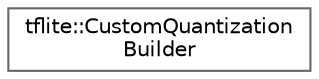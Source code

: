 digraph "Graphical Class Hierarchy"
{
 // LATEX_PDF_SIZE
  bgcolor="transparent";
  edge [fontname=Helvetica,fontsize=10,labelfontname=Helvetica,labelfontsize=10];
  node [fontname=Helvetica,fontsize=10,shape=box,height=0.2,width=0.4];
  rankdir="LR";
  Node0 [id="Node000000",label="tflite::CustomQuantization\lBuilder",height=0.2,width=0.4,color="grey40", fillcolor="white", style="filled",URL="$structtflite_1_1_custom_quantization_builder.html",tooltip=" "];
}
